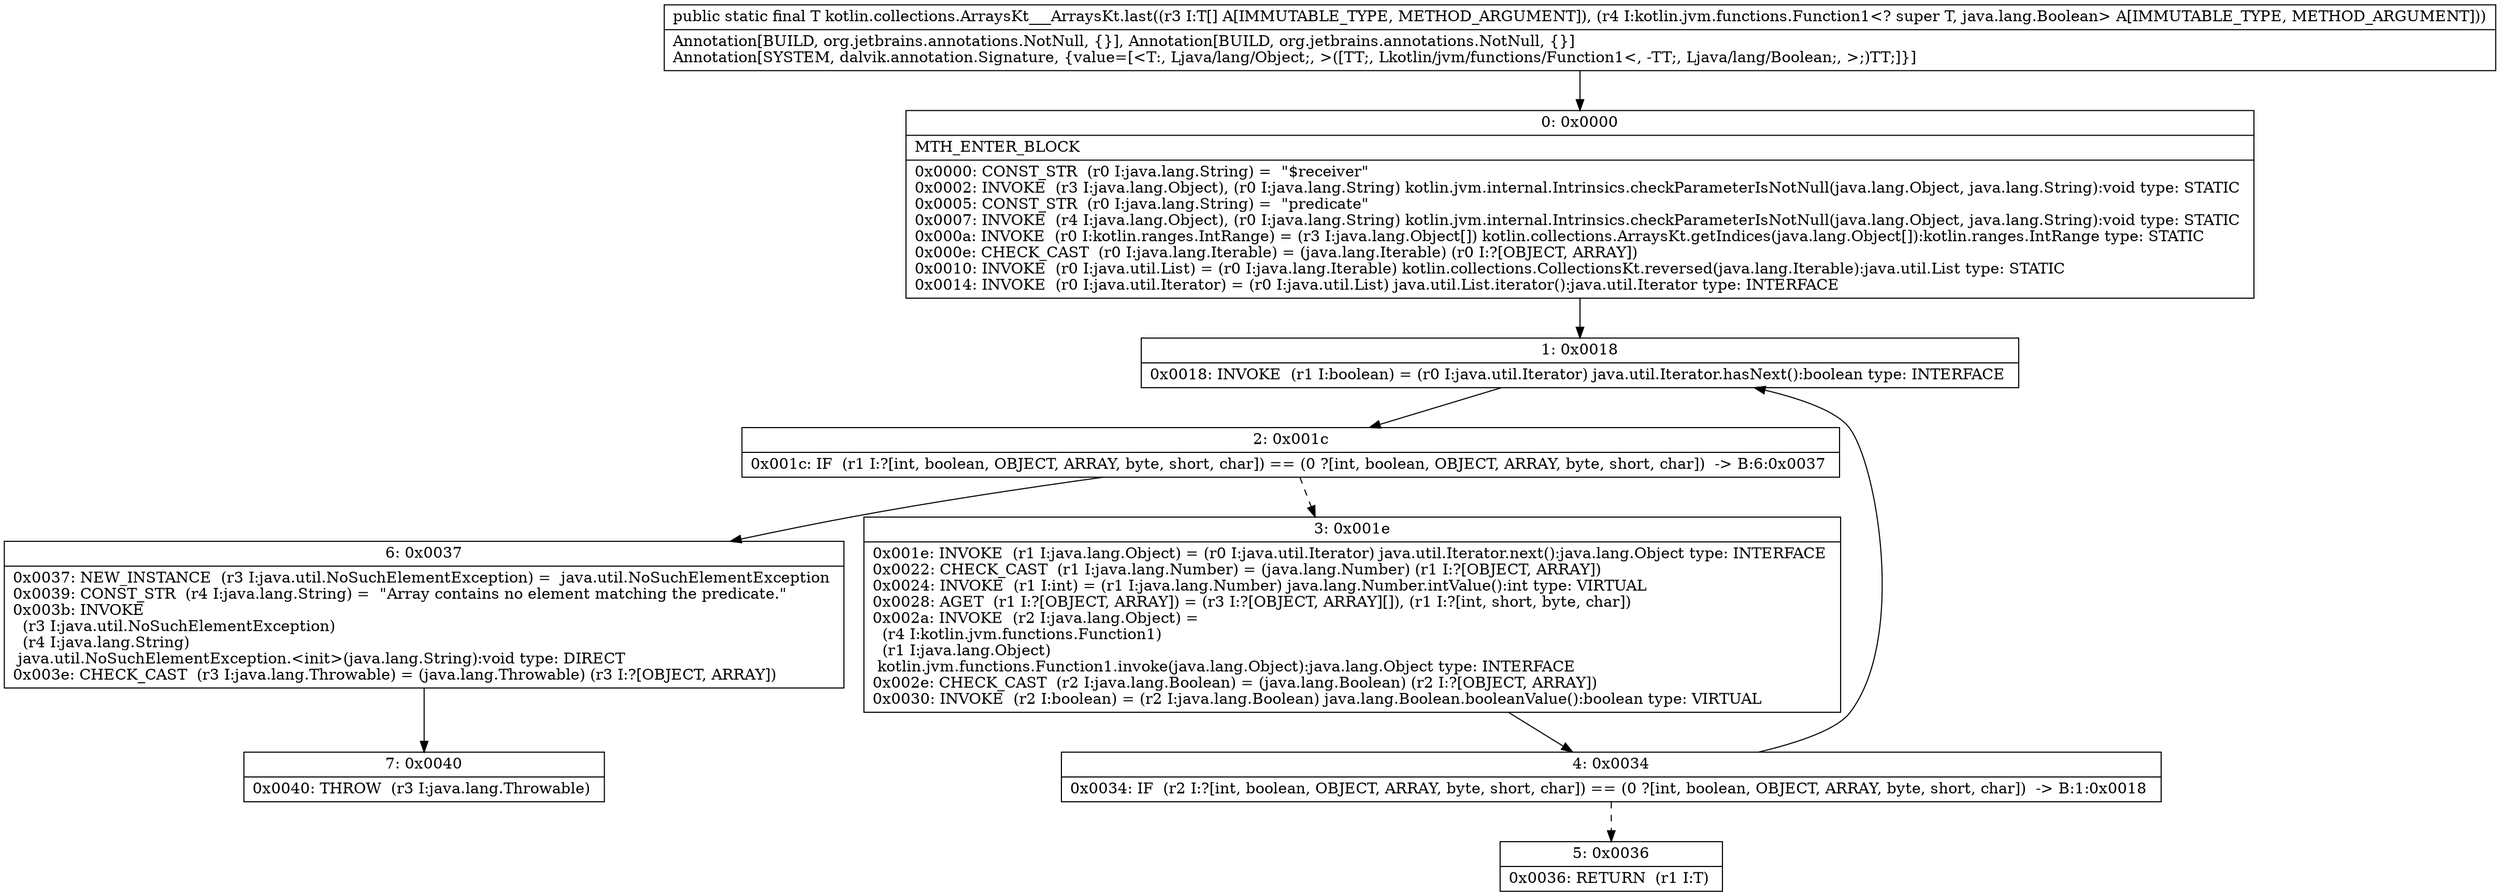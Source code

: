 digraph "CFG forkotlin.collections.ArraysKt___ArraysKt.last([Ljava\/lang\/Object;Lkotlin\/jvm\/functions\/Function1;)Ljava\/lang\/Object;" {
Node_0 [shape=record,label="{0\:\ 0x0000|MTH_ENTER_BLOCK\l|0x0000: CONST_STR  (r0 I:java.lang.String) =  \"$receiver\" \l0x0002: INVOKE  (r3 I:java.lang.Object), (r0 I:java.lang.String) kotlin.jvm.internal.Intrinsics.checkParameterIsNotNull(java.lang.Object, java.lang.String):void type: STATIC \l0x0005: CONST_STR  (r0 I:java.lang.String) =  \"predicate\" \l0x0007: INVOKE  (r4 I:java.lang.Object), (r0 I:java.lang.String) kotlin.jvm.internal.Intrinsics.checkParameterIsNotNull(java.lang.Object, java.lang.String):void type: STATIC \l0x000a: INVOKE  (r0 I:kotlin.ranges.IntRange) = (r3 I:java.lang.Object[]) kotlin.collections.ArraysKt.getIndices(java.lang.Object[]):kotlin.ranges.IntRange type: STATIC \l0x000e: CHECK_CAST  (r0 I:java.lang.Iterable) = (java.lang.Iterable) (r0 I:?[OBJECT, ARRAY]) \l0x0010: INVOKE  (r0 I:java.util.List) = (r0 I:java.lang.Iterable) kotlin.collections.CollectionsKt.reversed(java.lang.Iterable):java.util.List type: STATIC \l0x0014: INVOKE  (r0 I:java.util.Iterator) = (r0 I:java.util.List) java.util.List.iterator():java.util.Iterator type: INTERFACE \l}"];
Node_1 [shape=record,label="{1\:\ 0x0018|0x0018: INVOKE  (r1 I:boolean) = (r0 I:java.util.Iterator) java.util.Iterator.hasNext():boolean type: INTERFACE \l}"];
Node_2 [shape=record,label="{2\:\ 0x001c|0x001c: IF  (r1 I:?[int, boolean, OBJECT, ARRAY, byte, short, char]) == (0 ?[int, boolean, OBJECT, ARRAY, byte, short, char])  \-\> B:6:0x0037 \l}"];
Node_3 [shape=record,label="{3\:\ 0x001e|0x001e: INVOKE  (r1 I:java.lang.Object) = (r0 I:java.util.Iterator) java.util.Iterator.next():java.lang.Object type: INTERFACE \l0x0022: CHECK_CAST  (r1 I:java.lang.Number) = (java.lang.Number) (r1 I:?[OBJECT, ARRAY]) \l0x0024: INVOKE  (r1 I:int) = (r1 I:java.lang.Number) java.lang.Number.intValue():int type: VIRTUAL \l0x0028: AGET  (r1 I:?[OBJECT, ARRAY]) = (r3 I:?[OBJECT, ARRAY][]), (r1 I:?[int, short, byte, char]) \l0x002a: INVOKE  (r2 I:java.lang.Object) = \l  (r4 I:kotlin.jvm.functions.Function1)\l  (r1 I:java.lang.Object)\l kotlin.jvm.functions.Function1.invoke(java.lang.Object):java.lang.Object type: INTERFACE \l0x002e: CHECK_CAST  (r2 I:java.lang.Boolean) = (java.lang.Boolean) (r2 I:?[OBJECT, ARRAY]) \l0x0030: INVOKE  (r2 I:boolean) = (r2 I:java.lang.Boolean) java.lang.Boolean.booleanValue():boolean type: VIRTUAL \l}"];
Node_4 [shape=record,label="{4\:\ 0x0034|0x0034: IF  (r2 I:?[int, boolean, OBJECT, ARRAY, byte, short, char]) == (0 ?[int, boolean, OBJECT, ARRAY, byte, short, char])  \-\> B:1:0x0018 \l}"];
Node_5 [shape=record,label="{5\:\ 0x0036|0x0036: RETURN  (r1 I:T) \l}"];
Node_6 [shape=record,label="{6\:\ 0x0037|0x0037: NEW_INSTANCE  (r3 I:java.util.NoSuchElementException) =  java.util.NoSuchElementException \l0x0039: CONST_STR  (r4 I:java.lang.String) =  \"Array contains no element matching the predicate.\" \l0x003b: INVOKE  \l  (r3 I:java.util.NoSuchElementException)\l  (r4 I:java.lang.String)\l java.util.NoSuchElementException.\<init\>(java.lang.String):void type: DIRECT \l0x003e: CHECK_CAST  (r3 I:java.lang.Throwable) = (java.lang.Throwable) (r3 I:?[OBJECT, ARRAY]) \l}"];
Node_7 [shape=record,label="{7\:\ 0x0040|0x0040: THROW  (r3 I:java.lang.Throwable) \l}"];
MethodNode[shape=record,label="{public static final T kotlin.collections.ArraysKt___ArraysKt.last((r3 I:T[] A[IMMUTABLE_TYPE, METHOD_ARGUMENT]), (r4 I:kotlin.jvm.functions.Function1\<? super T, java.lang.Boolean\> A[IMMUTABLE_TYPE, METHOD_ARGUMENT]))  | Annotation[BUILD, org.jetbrains.annotations.NotNull, \{\}], Annotation[BUILD, org.jetbrains.annotations.NotNull, \{\}]\lAnnotation[SYSTEM, dalvik.annotation.Signature, \{value=[\<T:, Ljava\/lang\/Object;, \>([TT;, Lkotlin\/jvm\/functions\/Function1\<, \-TT;, Ljava\/lang\/Boolean;, \>;)TT;]\}]\l}"];
MethodNode -> Node_0;
Node_0 -> Node_1;
Node_1 -> Node_2;
Node_2 -> Node_3[style=dashed];
Node_2 -> Node_6;
Node_3 -> Node_4;
Node_4 -> Node_1;
Node_4 -> Node_5[style=dashed];
Node_6 -> Node_7;
}

